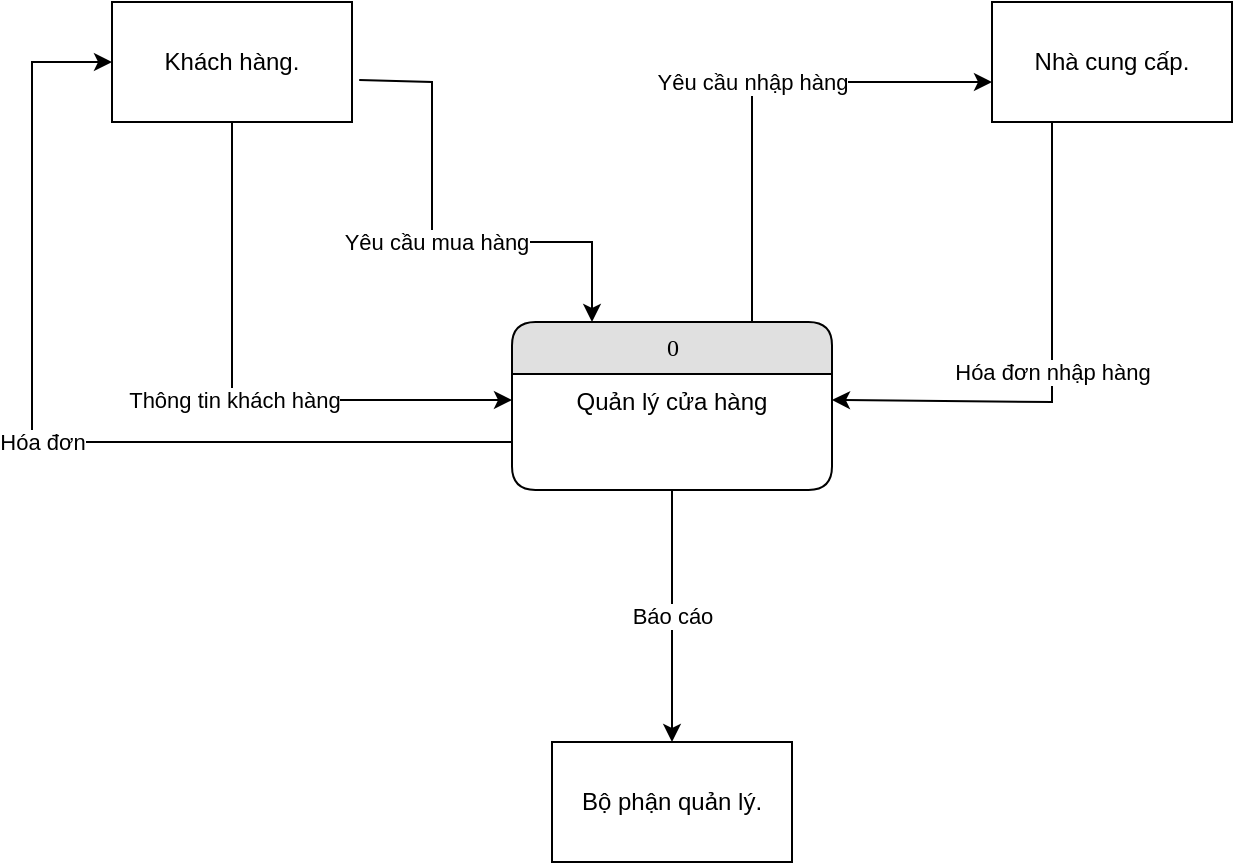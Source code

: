 <mxfile version="20.5.3" type="github">
  <diagram name="Page-1" id="b520641d-4fe3-3701-9064-5fc419738815">
    <mxGraphModel dx="1038" dy="539" grid="0" gridSize="10" guides="1" tooltips="1" connect="1" arrows="1" fold="1" page="1" pageScale="1" pageWidth="1100" pageHeight="850" background="none" math="0" shadow="0">
      <root>
        <mxCell id="0" />
        <mxCell id="1" parent="0" />
        <mxCell id="21ea969265ad0168-22" value="0" style="swimlane;html=1;fontStyle=0;childLayout=stackLayout;horizontal=1;startSize=26;fillColor=#e0e0e0;horizontalStack=0;resizeParent=1;resizeLast=0;collapsible=1;marginBottom=0;swimlaneFillColor=#ffffff;align=center;rounded=1;shadow=0;comic=0;labelBackgroundColor=none;strokeWidth=1;fontFamily=Verdana;fontSize=12" parent="1" vertex="1">
          <mxGeometry x="400" y="280" width="160" height="84" as="geometry" />
        </mxCell>
        <mxCell id="21ea969265ad0168-23" value="Quản lý cửa hàng" style="text;html=1;strokeColor=none;fillColor=none;spacingLeft=4;spacingRight=4;whiteSpace=wrap;overflow=hidden;rotatable=0;points=[[0,0.5],[1,0.5]];portConstraint=eastwest;align=center;" parent="21ea969265ad0168-22" vertex="1">
          <mxGeometry y="26" width="160" height="26" as="geometry" />
        </mxCell>
        <mxCell id="0MAC11lWHvuXaI_cLpDw-1" value="Nhà cung cấp." style="rounded=0;whiteSpace=wrap;html=1;" vertex="1" parent="1">
          <mxGeometry x="640" y="120" width="120" height="60" as="geometry" />
        </mxCell>
        <mxCell id="0MAC11lWHvuXaI_cLpDw-2" value="Khách hàng." style="rounded=0;whiteSpace=wrap;html=1;" vertex="1" parent="1">
          <mxGeometry x="200" y="120" width="120" height="60" as="geometry" />
        </mxCell>
        <mxCell id="0MAC11lWHvuXaI_cLpDw-3" value="Bộ phận quản lý." style="rounded=0;whiteSpace=wrap;html=1;" vertex="1" parent="1">
          <mxGeometry x="420" y="490" width="120" height="60" as="geometry" />
        </mxCell>
        <mxCell id="0MAC11lWHvuXaI_cLpDw-4" value="" style="endArrow=classic;html=1;rounded=0;exitX=1.03;exitY=0.65;exitDx=0;exitDy=0;entryX=0.25;entryY=0;entryDx=0;entryDy=0;exitPerimeter=0;" edge="1" parent="1" source="0MAC11lWHvuXaI_cLpDw-2" target="21ea969265ad0168-22">
          <mxGeometry relative="1" as="geometry">
            <mxPoint x="320" y="130" as="sourcePoint" />
            <mxPoint x="480" y="260" as="targetPoint" />
            <Array as="points">
              <mxPoint x="360" y="160" />
              <mxPoint x="360" y="200" />
              <mxPoint x="360" y="240" />
              <mxPoint x="440" y="240" />
            </Array>
          </mxGeometry>
        </mxCell>
        <mxCell id="0MAC11lWHvuXaI_cLpDw-5" value="Yêu cầu mua hàng" style="edgeLabel;resizable=0;html=1;align=center;verticalAlign=middle;" connectable="0" vertex="1" parent="0MAC11lWHvuXaI_cLpDw-4">
          <mxGeometry relative="1" as="geometry" />
        </mxCell>
        <mxCell id="0MAC11lWHvuXaI_cLpDw-8" value="" style="endArrow=classic;html=1;rounded=0;exitX=0.5;exitY=1;exitDx=0;exitDy=0;entryX=0;entryY=0.5;entryDx=0;entryDy=0;" edge="1" parent="1" source="0MAC11lWHvuXaI_cLpDw-2" target="21ea969265ad0168-23">
          <mxGeometry relative="1" as="geometry">
            <mxPoint x="480" y="280" as="sourcePoint" />
            <mxPoint x="580" y="280" as="targetPoint" />
            <Array as="points">
              <mxPoint x="260" y="319" />
            </Array>
          </mxGeometry>
        </mxCell>
        <mxCell id="0MAC11lWHvuXaI_cLpDw-9" value="Thông tin khách hàng" style="edgeLabel;resizable=0;html=1;align=center;verticalAlign=middle;" connectable="0" vertex="1" parent="0MAC11lWHvuXaI_cLpDw-8">
          <mxGeometry relative="1" as="geometry" />
        </mxCell>
        <mxCell id="0MAC11lWHvuXaI_cLpDw-10" value="" style="endArrow=classic;html=1;rounded=0;entryX=0;entryY=0.5;entryDx=0;entryDy=0;" edge="1" parent="1" target="0MAC11lWHvuXaI_cLpDw-2">
          <mxGeometry relative="1" as="geometry">
            <mxPoint x="400" y="340" as="sourcePoint" />
            <mxPoint x="190" y="330" as="targetPoint" />
            <Array as="points">
              <mxPoint x="240" y="340" />
              <mxPoint x="160" y="340" />
              <mxPoint x="160" y="150" />
            </Array>
          </mxGeometry>
        </mxCell>
        <mxCell id="0MAC11lWHvuXaI_cLpDw-11" value="Hóa đơn" style="edgeLabel;resizable=0;html=1;align=center;verticalAlign=middle;" connectable="0" vertex="1" parent="0MAC11lWHvuXaI_cLpDw-10">
          <mxGeometry relative="1" as="geometry" />
        </mxCell>
        <mxCell id="0MAC11lWHvuXaI_cLpDw-12" value="" style="endArrow=classic;html=1;rounded=0;" edge="1" parent="1">
          <mxGeometry relative="1" as="geometry">
            <mxPoint x="520" y="280" as="sourcePoint" />
            <mxPoint x="640" y="160" as="targetPoint" />
            <Array as="points">
              <mxPoint x="520" y="160" />
            </Array>
          </mxGeometry>
        </mxCell>
        <mxCell id="0MAC11lWHvuXaI_cLpDw-13" value="Yêu cầu nhập hàng" style="edgeLabel;resizable=0;html=1;align=center;verticalAlign=middle;" connectable="0" vertex="1" parent="0MAC11lWHvuXaI_cLpDw-12">
          <mxGeometry relative="1" as="geometry" />
        </mxCell>
        <mxCell id="0MAC11lWHvuXaI_cLpDw-14" value="" style="endArrow=classic;html=1;rounded=0;entryX=1;entryY=0.5;entryDx=0;entryDy=0;exitX=0.25;exitY=1;exitDx=0;exitDy=0;" edge="1" parent="1" source="0MAC11lWHvuXaI_cLpDw-1" target="21ea969265ad0168-23">
          <mxGeometry relative="1" as="geometry">
            <mxPoint x="480" y="380" as="sourcePoint" />
            <mxPoint x="580" y="380" as="targetPoint" />
            <Array as="points">
              <mxPoint x="670" y="320" />
            </Array>
          </mxGeometry>
        </mxCell>
        <mxCell id="0MAC11lWHvuXaI_cLpDw-15" value="Hóa đơn nhập hàng" style="edgeLabel;resizable=0;html=1;align=center;verticalAlign=middle;" connectable="0" vertex="1" parent="0MAC11lWHvuXaI_cLpDw-14">
          <mxGeometry relative="1" as="geometry" />
        </mxCell>
        <mxCell id="0MAC11lWHvuXaI_cLpDw-16" value="" style="endArrow=classic;html=1;rounded=0;exitX=0.5;exitY=1;exitDx=0;exitDy=0;entryX=0.5;entryY=0;entryDx=0;entryDy=0;" edge="1" parent="1" source="21ea969265ad0168-22" target="0MAC11lWHvuXaI_cLpDw-3">
          <mxGeometry relative="1" as="geometry">
            <mxPoint x="480" y="380" as="sourcePoint" />
            <mxPoint x="580" y="380" as="targetPoint" />
          </mxGeometry>
        </mxCell>
        <mxCell id="0MAC11lWHvuXaI_cLpDw-17" value="Báo cáo" style="edgeLabel;resizable=0;html=1;align=center;verticalAlign=middle;" connectable="0" vertex="1" parent="0MAC11lWHvuXaI_cLpDw-16">
          <mxGeometry relative="1" as="geometry" />
        </mxCell>
      </root>
    </mxGraphModel>
  </diagram>
</mxfile>
